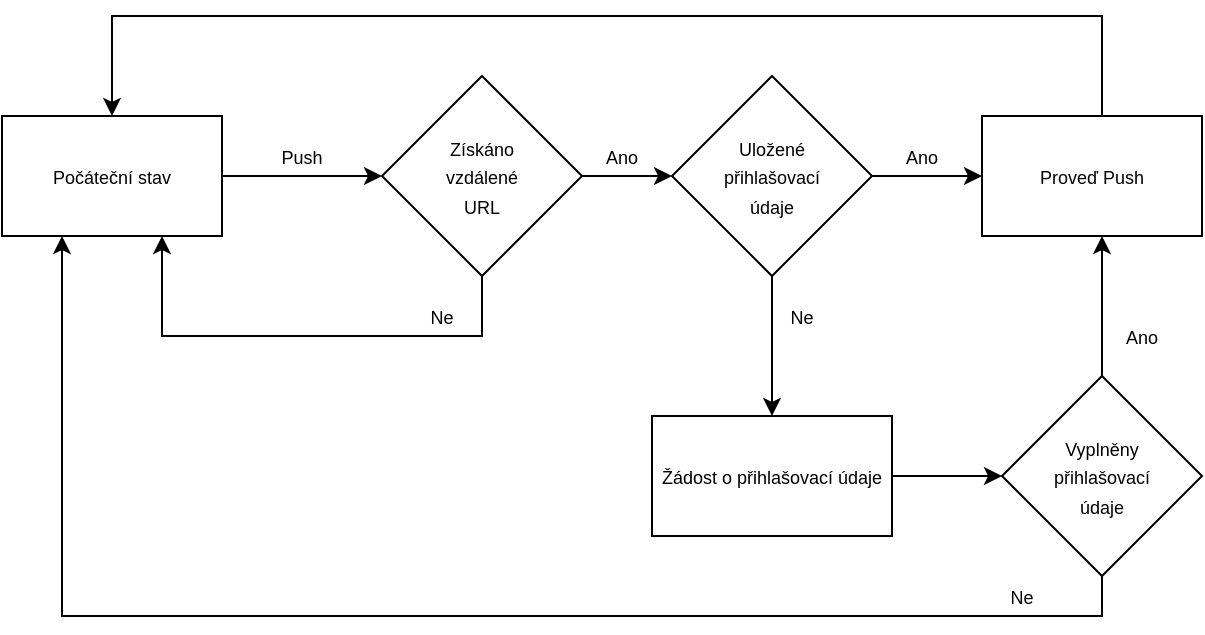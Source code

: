 <mxfile version="12.9.7" type="device"><diagram id="TmUZ9xOm4DzdhDpuKn8e" name="Page-1"><mxGraphModel dx="1135" dy="617" grid="1" gridSize="10" guides="1" tooltips="1" connect="1" arrows="1" fold="1" page="1" pageScale="1" pageWidth="850" pageHeight="1100" math="0" shadow="0"><root><mxCell id="0"/><mxCell id="1" parent="0"/><mxCell id="4kfObPSOTYnCbw-5qXNK-14" style="edgeStyle=orthogonalEdgeStyle;rounded=0;orthogonalLoop=1;jettySize=auto;html=1;entryX=0;entryY=0.5;entryDx=0;entryDy=0;" edge="1" parent="1" source="4kfObPSOTYnCbw-5qXNK-12" target="4kfObPSOTYnCbw-5qXNK-13"><mxGeometry relative="1" as="geometry"/></mxCell><mxCell id="4kfObPSOTYnCbw-5qXNK-12" value="&lt;font style=&quot;font-size: 9px&quot;&gt;Počáteční stav&lt;/font&gt;" style="rounded=0;whiteSpace=wrap;html=1;" vertex="1" parent="1"><mxGeometry x="90" y="110" width="110" height="60" as="geometry"/></mxCell><mxCell id="4kfObPSOTYnCbw-5qXNK-18" style="edgeStyle=orthogonalEdgeStyle;rounded=0;orthogonalLoop=1;jettySize=auto;html=1;" edge="1" parent="1" source="4kfObPSOTYnCbw-5qXNK-13" target="4kfObPSOTYnCbw-5qXNK-17"><mxGeometry relative="1" as="geometry"/></mxCell><mxCell id="4kfObPSOTYnCbw-5qXNK-13" value="&lt;div&gt;&lt;font style=&quot;font-size: 9px&quot;&gt;Získáno &lt;br&gt;&lt;/font&gt;&lt;/div&gt;&lt;div&gt;&lt;font style=&quot;font-size: 9px&quot;&gt;vzdálené &lt;br&gt;URL&lt;/font&gt;&lt;/div&gt;" style="rhombus;whiteSpace=wrap;html=1;" vertex="1" parent="1"><mxGeometry x="280" y="90" width="100" height="100" as="geometry"/></mxCell><mxCell id="4kfObPSOTYnCbw-5qXNK-15" value="&lt;font style=&quot;font-size: 9px&quot;&gt;Push&lt;/font&gt;" style="text;html=1;strokeColor=none;fillColor=none;align=center;verticalAlign=middle;whiteSpace=wrap;rounded=0;" vertex="1" parent="1"><mxGeometry x="220" y="120" width="40" height="20" as="geometry"/></mxCell><mxCell id="4kfObPSOTYnCbw-5qXNK-26" style="edgeStyle=orthogonalEdgeStyle;rounded=0;orthogonalLoop=1;jettySize=auto;html=1;" edge="1" parent="1" source="4kfObPSOTYnCbw-5qXNK-17" target="4kfObPSOTYnCbw-5qXNK-25"><mxGeometry relative="1" as="geometry"/></mxCell><mxCell id="4kfObPSOTYnCbw-5qXNK-39" style="edgeStyle=orthogonalEdgeStyle;rounded=0;orthogonalLoop=1;jettySize=auto;html=1;" edge="1" parent="1" source="4kfObPSOTYnCbw-5qXNK-17" target="4kfObPSOTYnCbw-5qXNK-38"><mxGeometry relative="1" as="geometry"/></mxCell><mxCell id="4kfObPSOTYnCbw-5qXNK-17" value="&lt;font style=&quot;font-size: 9px&quot;&gt;Uložené&lt;br&gt;přihlašovací&lt;br&gt;údaje&lt;br&gt;&lt;/font&gt;" style="rhombus;whiteSpace=wrap;html=1;" vertex="1" parent="1"><mxGeometry x="425" y="90" width="100" height="100" as="geometry"/></mxCell><mxCell id="4kfObPSOTYnCbw-5qXNK-20" value="&lt;font style=&quot;font-size: 9px&quot;&gt;Ano&lt;/font&gt;" style="text;html=1;strokeColor=none;fillColor=none;align=center;verticalAlign=middle;whiteSpace=wrap;rounded=0;" vertex="1" parent="1"><mxGeometry x="380" y="120" width="40" height="20" as="geometry"/></mxCell><mxCell id="4kfObPSOTYnCbw-5qXNK-24" style="edgeStyle=orthogonalEdgeStyle;rounded=0;orthogonalLoop=1;jettySize=auto;html=1;" edge="1" parent="1" source="4kfObPSOTYnCbw-5qXNK-13" target="4kfObPSOTYnCbw-5qXNK-12"><mxGeometry relative="1" as="geometry"><Array as="points"><mxPoint x="330" y="220"/><mxPoint x="170" y="220"/></Array></mxGeometry></mxCell><mxCell id="4kfObPSOTYnCbw-5qXNK-23" value="&lt;font style=&quot;font-size: 9px&quot;&gt;Ne&lt;/font&gt;" style="text;html=1;strokeColor=none;fillColor=none;align=center;verticalAlign=middle;whiteSpace=wrap;rounded=0;" vertex="1" parent="1"><mxGeometry x="290" y="200" width="40" height="20" as="geometry"/></mxCell><mxCell id="4kfObPSOTYnCbw-5qXNK-34" style="edgeStyle=orthogonalEdgeStyle;rounded=0;orthogonalLoop=1;jettySize=auto;html=1;" edge="1" parent="1" source="4kfObPSOTYnCbw-5qXNK-25" target="4kfObPSOTYnCbw-5qXNK-33"><mxGeometry relative="1" as="geometry"/></mxCell><mxCell id="4kfObPSOTYnCbw-5qXNK-25" value="&lt;font style=&quot;font-size: 9px&quot;&gt;Žádost o přihlašovací údaje&lt;br&gt;&lt;/font&gt;" style="rounded=0;whiteSpace=wrap;html=1;" vertex="1" parent="1"><mxGeometry x="415" y="260" width="120" height="60" as="geometry"/></mxCell><mxCell id="4kfObPSOTYnCbw-5qXNK-27" value="&lt;font style=&quot;font-size: 9px&quot;&gt;Ne&lt;/font&gt;" style="text;html=1;strokeColor=none;fillColor=none;align=center;verticalAlign=middle;whiteSpace=wrap;rounded=0;" vertex="1" parent="1"><mxGeometry x="470" y="200" width="40" height="20" as="geometry"/></mxCell><mxCell id="4kfObPSOTYnCbw-5qXNK-35" style="edgeStyle=orthogonalEdgeStyle;rounded=0;orthogonalLoop=1;jettySize=auto;html=1;" edge="1" parent="1" source="4kfObPSOTYnCbw-5qXNK-33" target="4kfObPSOTYnCbw-5qXNK-12"><mxGeometry relative="1" as="geometry"><Array as="points"><mxPoint x="640" y="360"/><mxPoint x="120" y="360"/></Array></mxGeometry></mxCell><mxCell id="4kfObPSOTYnCbw-5qXNK-41" style="edgeStyle=orthogonalEdgeStyle;rounded=0;orthogonalLoop=1;jettySize=auto;html=1;" edge="1" parent="1" source="4kfObPSOTYnCbw-5qXNK-33" target="4kfObPSOTYnCbw-5qXNK-38"><mxGeometry relative="1" as="geometry"><Array as="points"><mxPoint x="640" y="190"/><mxPoint x="640" y="190"/></Array></mxGeometry></mxCell><mxCell id="4kfObPSOTYnCbw-5qXNK-33" value="&lt;font style=&quot;font-size: 9px&quot;&gt;Vyplněny&lt;br&gt;přihlašovací&lt;br&gt;údaje&lt;br&gt;&lt;/font&gt;" style="rhombus;whiteSpace=wrap;html=1;" vertex="1" parent="1"><mxGeometry x="590" y="240" width="100" height="100" as="geometry"/></mxCell><mxCell id="4kfObPSOTYnCbw-5qXNK-36" value="&lt;font style=&quot;font-size: 9px&quot;&gt;Ne&lt;/font&gt;" style="text;html=1;strokeColor=none;fillColor=none;align=center;verticalAlign=middle;whiteSpace=wrap;rounded=0;" vertex="1" parent="1"><mxGeometry x="580" y="340" width="40" height="20" as="geometry"/></mxCell><mxCell id="4kfObPSOTYnCbw-5qXNK-43" style="edgeStyle=orthogonalEdgeStyle;rounded=0;orthogonalLoop=1;jettySize=auto;html=1;" edge="1" parent="1" source="4kfObPSOTYnCbw-5qXNK-38" target="4kfObPSOTYnCbw-5qXNK-12"><mxGeometry relative="1" as="geometry"><Array as="points"><mxPoint x="640" y="60"/><mxPoint x="145" y="60"/></Array></mxGeometry></mxCell><mxCell id="4kfObPSOTYnCbw-5qXNK-38" value="&lt;font style=&quot;font-size: 9px&quot;&gt;Proveď Push&lt;/font&gt;" style="rounded=0;whiteSpace=wrap;html=1;" vertex="1" parent="1"><mxGeometry x="580" y="110" width="110" height="60" as="geometry"/></mxCell><mxCell id="4kfObPSOTYnCbw-5qXNK-40" value="&lt;font style=&quot;font-size: 9px&quot;&gt;Ano&lt;/font&gt;" style="text;html=1;strokeColor=none;fillColor=none;align=center;verticalAlign=middle;whiteSpace=wrap;rounded=0;" vertex="1" parent="1"><mxGeometry x="530" y="120" width="40" height="20" as="geometry"/></mxCell><mxCell id="4kfObPSOTYnCbw-5qXNK-42" value="&lt;font style=&quot;font-size: 9px&quot;&gt;Ano&lt;/font&gt;" style="text;html=1;strokeColor=none;fillColor=none;align=center;verticalAlign=middle;whiteSpace=wrap;rounded=0;" vertex="1" parent="1"><mxGeometry x="640" y="210" width="40" height="20" as="geometry"/></mxCell></root></mxGraphModel></diagram></mxfile>